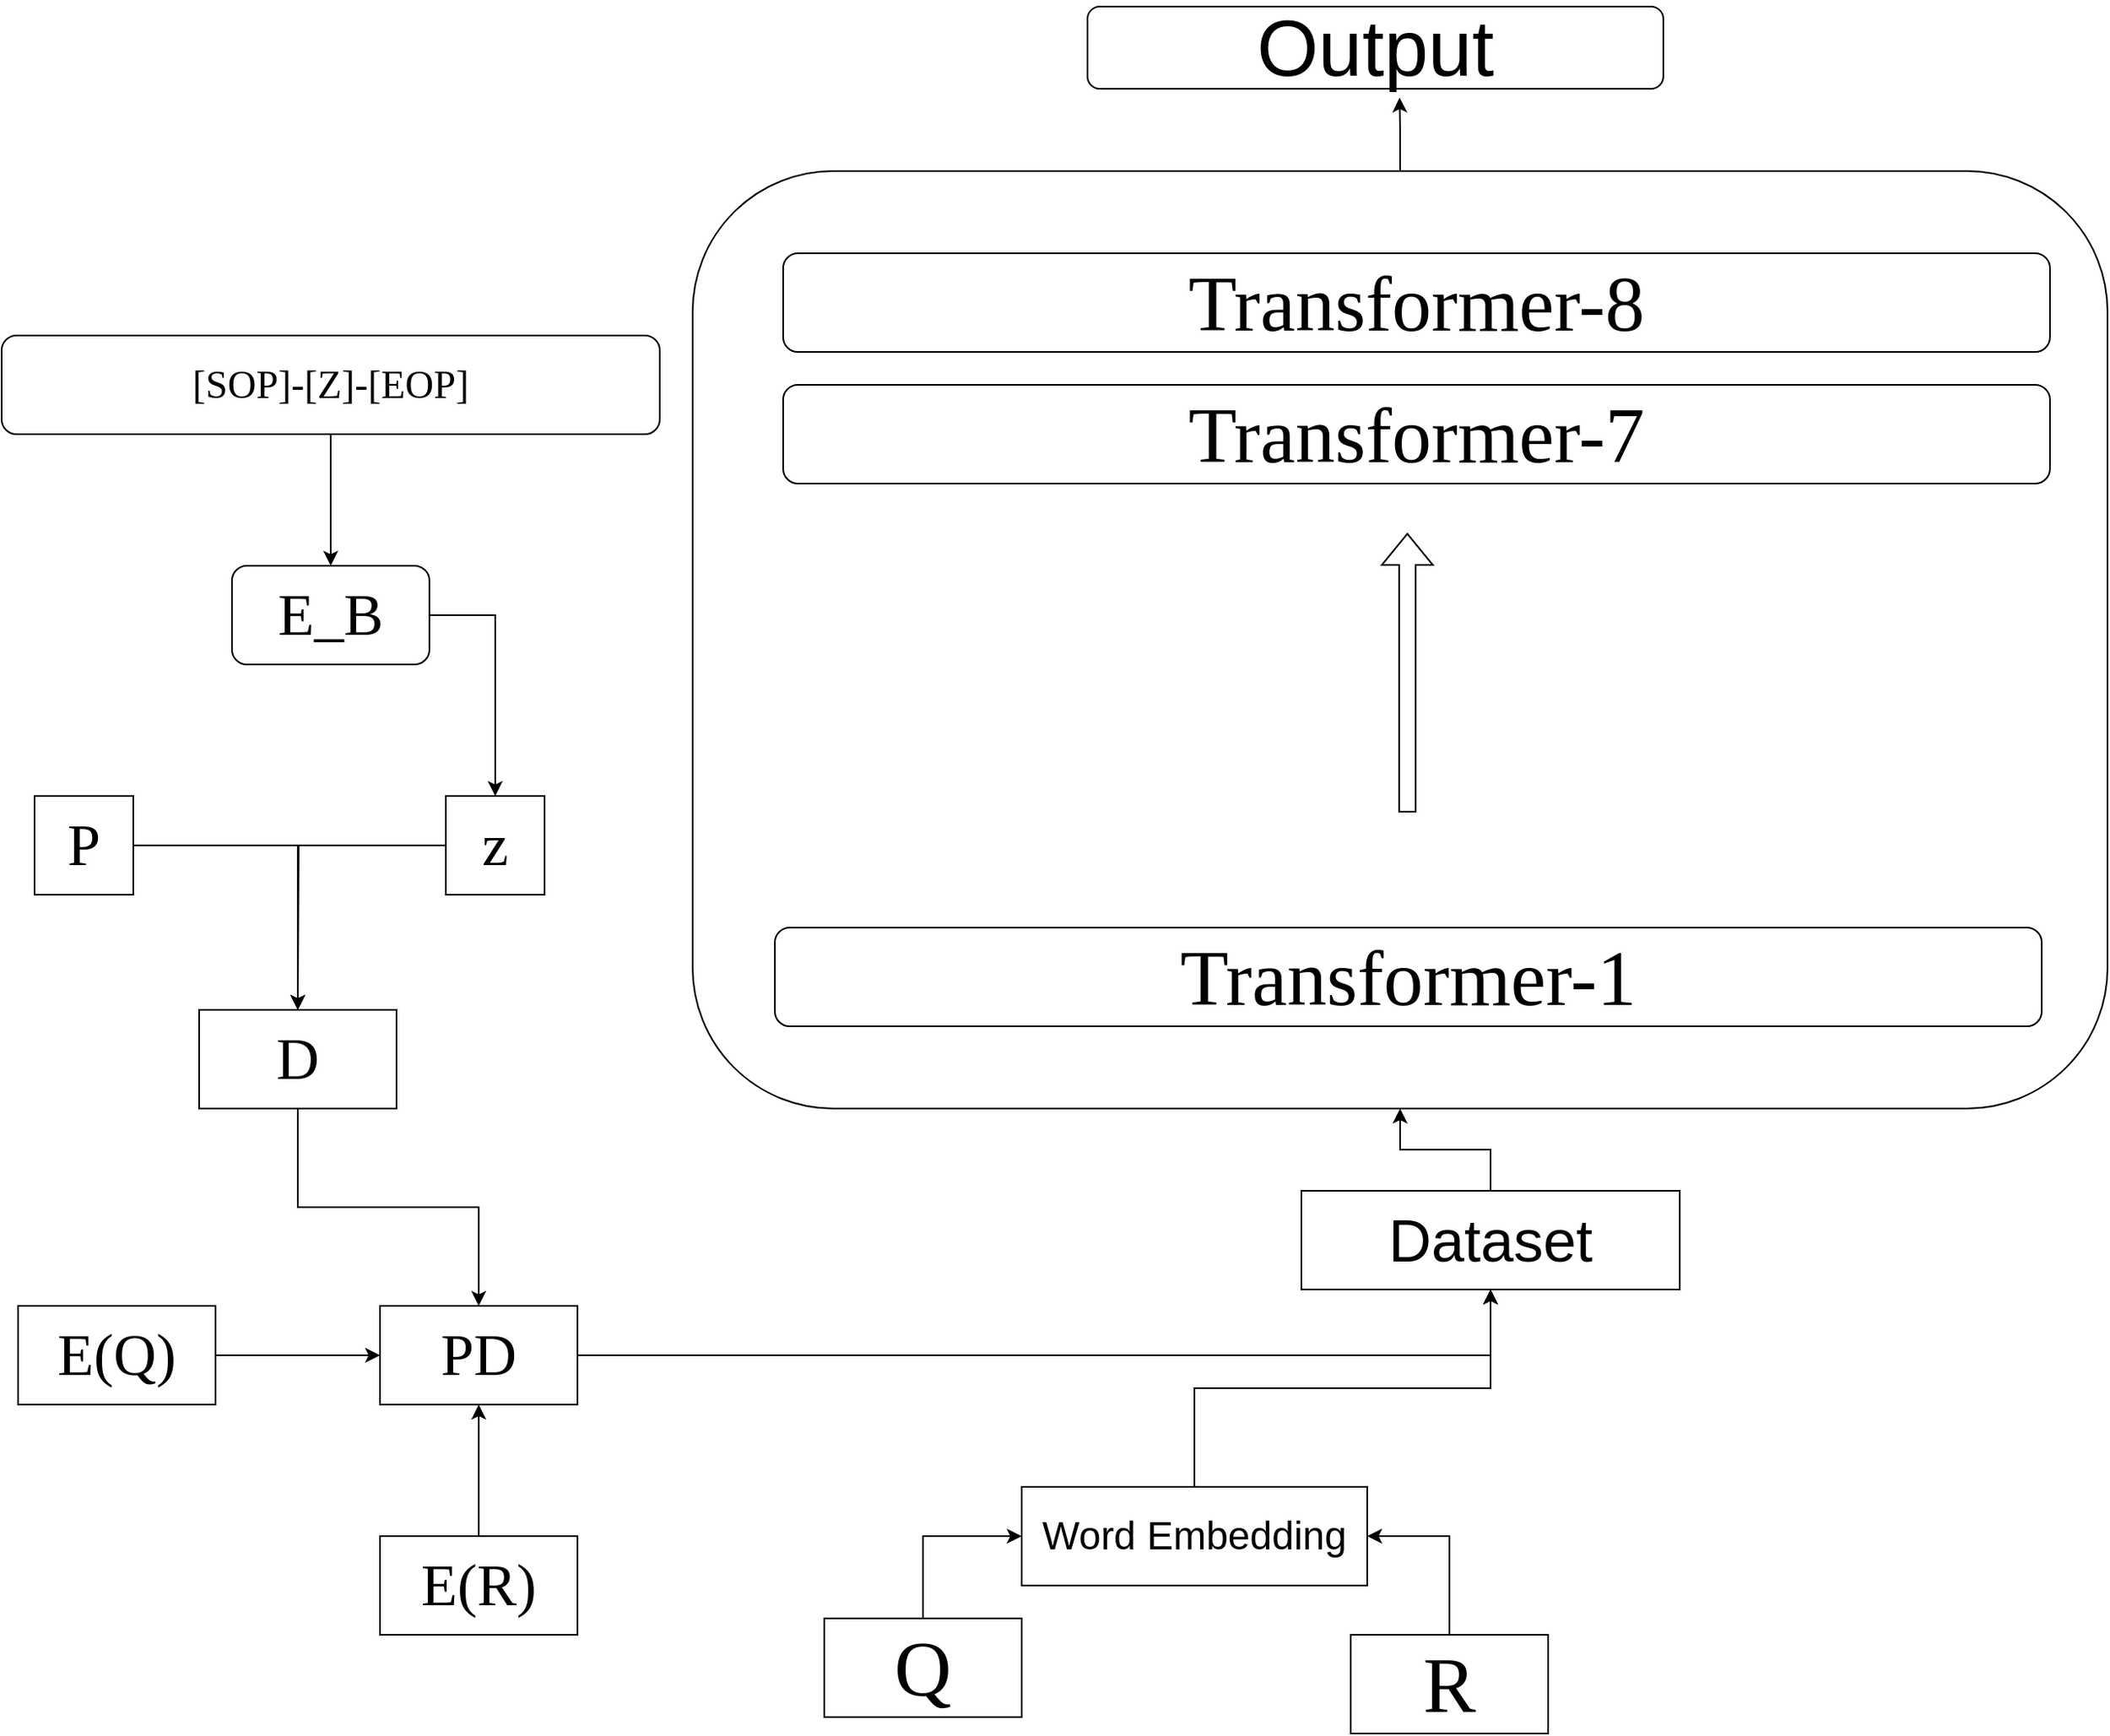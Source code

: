 <mxfile version="21.6.6" type="github">
  <diagram name="Page-1" id="bfe91b75-5d2c-26a0-9c1d-138518896778">
    <mxGraphModel dx="2909" dy="1509" grid="1" gridSize="10" guides="1" tooltips="1" connect="1" arrows="1" fold="1" page="1" pageScale="1" pageWidth="1100" pageHeight="850" background="none" math="0" shadow="0">
      <root>
        <mxCell id="0" />
        <mxCell id="1" parent="0" />
        <mxCell id="vVRaeqYQq7h0Rnx18Put-45" style="edgeStyle=orthogonalEdgeStyle;rounded=0;orthogonalLoop=1;jettySize=auto;html=1;entryX=0.542;entryY=1.106;entryDx=0;entryDy=0;entryPerimeter=0;" edge="1" parent="1" source="vVRaeqYQq7h0Rnx18Put-1" target="vVRaeqYQq7h0Rnx18Put-44">
          <mxGeometry relative="1" as="geometry" />
        </mxCell>
        <mxCell id="vVRaeqYQq7h0Rnx18Put-1" value="" style="rounded=1;whiteSpace=wrap;html=1;" vertex="1" parent="1">
          <mxGeometry x="280" y="270" width="860" height="570" as="geometry" />
        </mxCell>
        <mxCell id="vVRaeqYQq7h0Rnx18Put-2" value="&lt;font face=&quot;Georgia&quot; style=&quot;font-size: 48px;&quot;&gt;Transformer-1&lt;/font&gt;" style="rounded=1;whiteSpace=wrap;html=1;" vertex="1" parent="1">
          <mxGeometry x="330" y="730" width="770" height="60" as="geometry" />
        </mxCell>
        <mxCell id="vVRaeqYQq7h0Rnx18Put-3" value="&lt;font face=&quot;Georgia&quot; style=&quot;font-size: 48px;&quot;&gt;Transformer-7&lt;/font&gt;" style="rounded=1;whiteSpace=wrap;html=1;" vertex="1" parent="1">
          <mxGeometry x="335" y="400" width="770" height="60" as="geometry" />
        </mxCell>
        <mxCell id="vVRaeqYQq7h0Rnx18Put-4" value="&lt;font face=&quot;Georgia&quot; style=&quot;font-size: 48px;&quot;&gt;Transformer-8&lt;/font&gt;" style="rounded=1;whiteSpace=wrap;html=1;" vertex="1" parent="1">
          <mxGeometry x="335" y="320" width="770" height="60" as="geometry" />
        </mxCell>
        <mxCell id="vVRaeqYQq7h0Rnx18Put-13" style="edgeStyle=orthogonalEdgeStyle;rounded=0;orthogonalLoop=1;jettySize=auto;html=1;entryX=0;entryY=0.5;entryDx=0;entryDy=0;" edge="1" parent="1" source="vVRaeqYQq7h0Rnx18Put-5" target="vVRaeqYQq7h0Rnx18Put-7">
          <mxGeometry relative="1" as="geometry" />
        </mxCell>
        <mxCell id="vVRaeqYQq7h0Rnx18Put-5" value="&lt;font face=&quot;Georgia&quot; style=&quot;font-size: 48px;&quot;&gt;Q&lt;/font&gt;" style="rounded=0;whiteSpace=wrap;html=1;" vertex="1" parent="1">
          <mxGeometry x="360" y="1150" width="120" height="60" as="geometry" />
        </mxCell>
        <mxCell id="vVRaeqYQq7h0Rnx18Put-14" style="edgeStyle=orthogonalEdgeStyle;rounded=0;orthogonalLoop=1;jettySize=auto;html=1;entryX=1;entryY=0.5;entryDx=0;entryDy=0;" edge="1" parent="1" source="vVRaeqYQq7h0Rnx18Put-6" target="vVRaeqYQq7h0Rnx18Put-7">
          <mxGeometry relative="1" as="geometry" />
        </mxCell>
        <mxCell id="vVRaeqYQq7h0Rnx18Put-6" value="&lt;font style=&quot;font-size: 48px;&quot; face=&quot;Georgia&quot;&gt;R&lt;/font&gt;" style="rounded=0;whiteSpace=wrap;html=1;" vertex="1" parent="1">
          <mxGeometry x="680" y="1160" width="120" height="60" as="geometry" />
        </mxCell>
        <mxCell id="vVRaeqYQq7h0Rnx18Put-12" style="edgeStyle=orthogonalEdgeStyle;rounded=0;orthogonalLoop=1;jettySize=auto;html=1;entryX=0.5;entryY=1;entryDx=0;entryDy=0;" edge="1" parent="1" source="vVRaeqYQq7h0Rnx18Put-7" target="vVRaeqYQq7h0Rnx18Put-10">
          <mxGeometry relative="1" as="geometry" />
        </mxCell>
        <mxCell id="vVRaeqYQq7h0Rnx18Put-7" value="&lt;font style=&quot;font-size: 24px;&quot;&gt;Word Embedding&lt;/font&gt;" style="rounded=0;whiteSpace=wrap;html=1;" vertex="1" parent="1">
          <mxGeometry x="480" y="1070" width="210" height="60" as="geometry" />
        </mxCell>
        <mxCell id="vVRaeqYQq7h0Rnx18Put-11" value="" style="edgeStyle=orthogonalEdgeStyle;rounded=0;orthogonalLoop=1;jettySize=auto;html=1;" edge="1" parent="1" source="vVRaeqYQq7h0Rnx18Put-8" target="vVRaeqYQq7h0Rnx18Put-10">
          <mxGeometry relative="1" as="geometry" />
        </mxCell>
        <mxCell id="vVRaeqYQq7h0Rnx18Put-8" value="&lt;font face=&quot;Georgia&quot; style=&quot;font-size: 36px;&quot;&gt;PD&lt;/font&gt;" style="rounded=0;whiteSpace=wrap;html=1;" vertex="1" parent="1">
          <mxGeometry x="90" y="960" width="120" height="60" as="geometry" />
        </mxCell>
        <mxCell id="vVRaeqYQq7h0Rnx18Put-42" style="edgeStyle=orthogonalEdgeStyle;rounded=0;orthogonalLoop=1;jettySize=auto;html=1;entryX=0.5;entryY=1;entryDx=0;entryDy=0;" edge="1" parent="1" source="vVRaeqYQq7h0Rnx18Put-10" target="vVRaeqYQq7h0Rnx18Put-1">
          <mxGeometry relative="1" as="geometry" />
        </mxCell>
        <mxCell id="vVRaeqYQq7h0Rnx18Put-10" value="&lt;font style=&quot;font-size: 36px;&quot;&gt;Dataset&lt;/font&gt;" style="whiteSpace=wrap;html=1;rounded=0;" vertex="1" parent="1">
          <mxGeometry x="650" y="890" width="230" height="60" as="geometry" />
        </mxCell>
        <mxCell id="vVRaeqYQq7h0Rnx18Put-22" style="edgeStyle=orthogonalEdgeStyle;rounded=0;orthogonalLoop=1;jettySize=auto;html=1;entryX=0.5;entryY=0;entryDx=0;entryDy=0;" edge="1" parent="1" source="vVRaeqYQq7h0Rnx18Put-21" target="vVRaeqYQq7h0Rnx18Put-8">
          <mxGeometry relative="1" as="geometry" />
        </mxCell>
        <mxCell id="vVRaeqYQq7h0Rnx18Put-21" value="&lt;font face=&quot;Georgia&quot; style=&quot;font-size: 36px;&quot;&gt;D&lt;/font&gt;" style="rounded=0;whiteSpace=wrap;html=1;" vertex="1" parent="1">
          <mxGeometry x="-20" y="780" width="120" height="60" as="geometry" />
        </mxCell>
        <mxCell id="vVRaeqYQq7h0Rnx18Put-26" style="edgeStyle=orthogonalEdgeStyle;rounded=0;orthogonalLoop=1;jettySize=auto;html=1;entryX=0.5;entryY=0;entryDx=0;entryDy=0;" edge="1" parent="1" source="vVRaeqYQq7h0Rnx18Put-23" target="vVRaeqYQq7h0Rnx18Put-21">
          <mxGeometry relative="1" as="geometry">
            <mxPoint y="750" as="targetPoint" />
          </mxGeometry>
        </mxCell>
        <mxCell id="vVRaeqYQq7h0Rnx18Put-23" value="&lt;font face=&quot;Georgia&quot; style=&quot;font-size: 36px;&quot;&gt;P&lt;/font&gt;" style="rounded=0;whiteSpace=wrap;html=1;" vertex="1" parent="1">
          <mxGeometry x="-120" y="650" width="60" height="60" as="geometry" />
        </mxCell>
        <mxCell id="vVRaeqYQq7h0Rnx18Put-25" style="edgeStyle=orthogonalEdgeStyle;rounded=0;orthogonalLoop=1;jettySize=auto;html=1;" edge="1" parent="1" source="vVRaeqYQq7h0Rnx18Put-24">
          <mxGeometry relative="1" as="geometry">
            <mxPoint x="40" y="780" as="targetPoint" />
          </mxGeometry>
        </mxCell>
        <mxCell id="vVRaeqYQq7h0Rnx18Put-24" value="&lt;font face=&quot;Georgia&quot; style=&quot;font-size: 36px;&quot;&gt;z&lt;/font&gt;" style="rounded=0;whiteSpace=wrap;html=1;" vertex="1" parent="1">
          <mxGeometry x="130" y="650" width="60" height="60" as="geometry" />
        </mxCell>
        <mxCell id="vVRaeqYQq7h0Rnx18Put-28" style="edgeStyle=orthogonalEdgeStyle;rounded=0;orthogonalLoop=1;jettySize=auto;html=1;" edge="1" parent="1" source="vVRaeqYQq7h0Rnx18Put-27" target="vVRaeqYQq7h0Rnx18Put-8">
          <mxGeometry relative="1" as="geometry" />
        </mxCell>
        <mxCell id="vVRaeqYQq7h0Rnx18Put-27" value="&lt;font face=&quot;Georgia&quot; style=&quot;font-size: 36px;&quot;&gt;E(Q)&lt;/font&gt;" style="rounded=0;whiteSpace=wrap;html=1;" vertex="1" parent="1">
          <mxGeometry x="-130" y="960" width="120" height="60" as="geometry" />
        </mxCell>
        <mxCell id="vVRaeqYQq7h0Rnx18Put-30" style="edgeStyle=orthogonalEdgeStyle;rounded=0;orthogonalLoop=1;jettySize=auto;html=1;entryX=0.5;entryY=1;entryDx=0;entryDy=0;" edge="1" parent="1" source="vVRaeqYQq7h0Rnx18Put-29" target="vVRaeqYQq7h0Rnx18Put-8">
          <mxGeometry relative="1" as="geometry" />
        </mxCell>
        <mxCell id="vVRaeqYQq7h0Rnx18Put-29" value="&lt;font face=&quot;Georgia&quot; style=&quot;font-size: 36px;&quot;&gt;E(R)&lt;/font&gt;" style="rounded=0;whiteSpace=wrap;html=1;" vertex="1" parent="1">
          <mxGeometry x="90" y="1100" width="120" height="60" as="geometry" />
        </mxCell>
        <mxCell id="vVRaeqYQq7h0Rnx18Put-40" value="" style="edgeStyle=orthogonalEdgeStyle;rounded=0;orthogonalLoop=1;jettySize=auto;html=1;" edge="1" parent="1" source="vVRaeqYQq7h0Rnx18Put-33" target="vVRaeqYQq7h0Rnx18Put-39">
          <mxGeometry relative="1" as="geometry" />
        </mxCell>
        <mxCell id="vVRaeqYQq7h0Rnx18Put-33" value="&lt;font face=&quot;Georgia&quot; style=&quot;font-size: 24px;&quot;&gt;[SOP]-[Z]-[EOP]&lt;/font&gt;" style="rounded=1;whiteSpace=wrap;html=1;" vertex="1" parent="1">
          <mxGeometry x="-140" y="370" width="400" height="60" as="geometry" />
        </mxCell>
        <mxCell id="vVRaeqYQq7h0Rnx18Put-37" value="" style="shape=flexArrow;endArrow=classic;html=1;rounded=0;" edge="1" parent="1">
          <mxGeometry width="50" height="50" relative="1" as="geometry">
            <mxPoint x="714.41" y="660" as="sourcePoint" />
            <mxPoint x="714.41" y="490" as="targetPoint" />
          </mxGeometry>
        </mxCell>
        <mxCell id="vVRaeqYQq7h0Rnx18Put-43" style="edgeStyle=orthogonalEdgeStyle;rounded=0;orthogonalLoop=1;jettySize=auto;html=1;entryX=0.5;entryY=0;entryDx=0;entryDy=0;" edge="1" parent="1" source="vVRaeqYQq7h0Rnx18Put-39" target="vVRaeqYQq7h0Rnx18Put-24">
          <mxGeometry relative="1" as="geometry" />
        </mxCell>
        <mxCell id="vVRaeqYQq7h0Rnx18Put-39" value="&lt;font face=&quot;Georgia&quot; style=&quot;font-size: 36px;&quot;&gt;E_B&lt;/font&gt;" style="whiteSpace=wrap;html=1;rounded=1;" vertex="1" parent="1">
          <mxGeometry y="510" width="120" height="60" as="geometry" />
        </mxCell>
        <mxCell id="vVRaeqYQq7h0Rnx18Put-44" value="&lt;font style=&quot;font-size: 48px;&quot;&gt;Output&lt;/font&gt;" style="rounded=1;whiteSpace=wrap;html=1;" vertex="1" parent="1">
          <mxGeometry x="520" y="170" width="350" height="50" as="geometry" />
        </mxCell>
      </root>
    </mxGraphModel>
  </diagram>
</mxfile>
